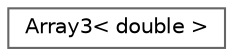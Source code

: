 digraph "Graphical Class Hierarchy"
{
 // LATEX_PDF_SIZE
  bgcolor="transparent";
  edge [fontname=Helvetica,fontsize=10,labelfontname=Helvetica,labelfontsize=10];
  node [fontname=Helvetica,fontsize=10,shape=box,height=0.2,width=0.4];
  rankdir="LR";
  Node0 [id="Node000000",label="Array3\< double \>",height=0.2,width=0.4,color="grey40", fillcolor="white", style="filled",URL="$class_array3.html",tooltip=" "];
}
